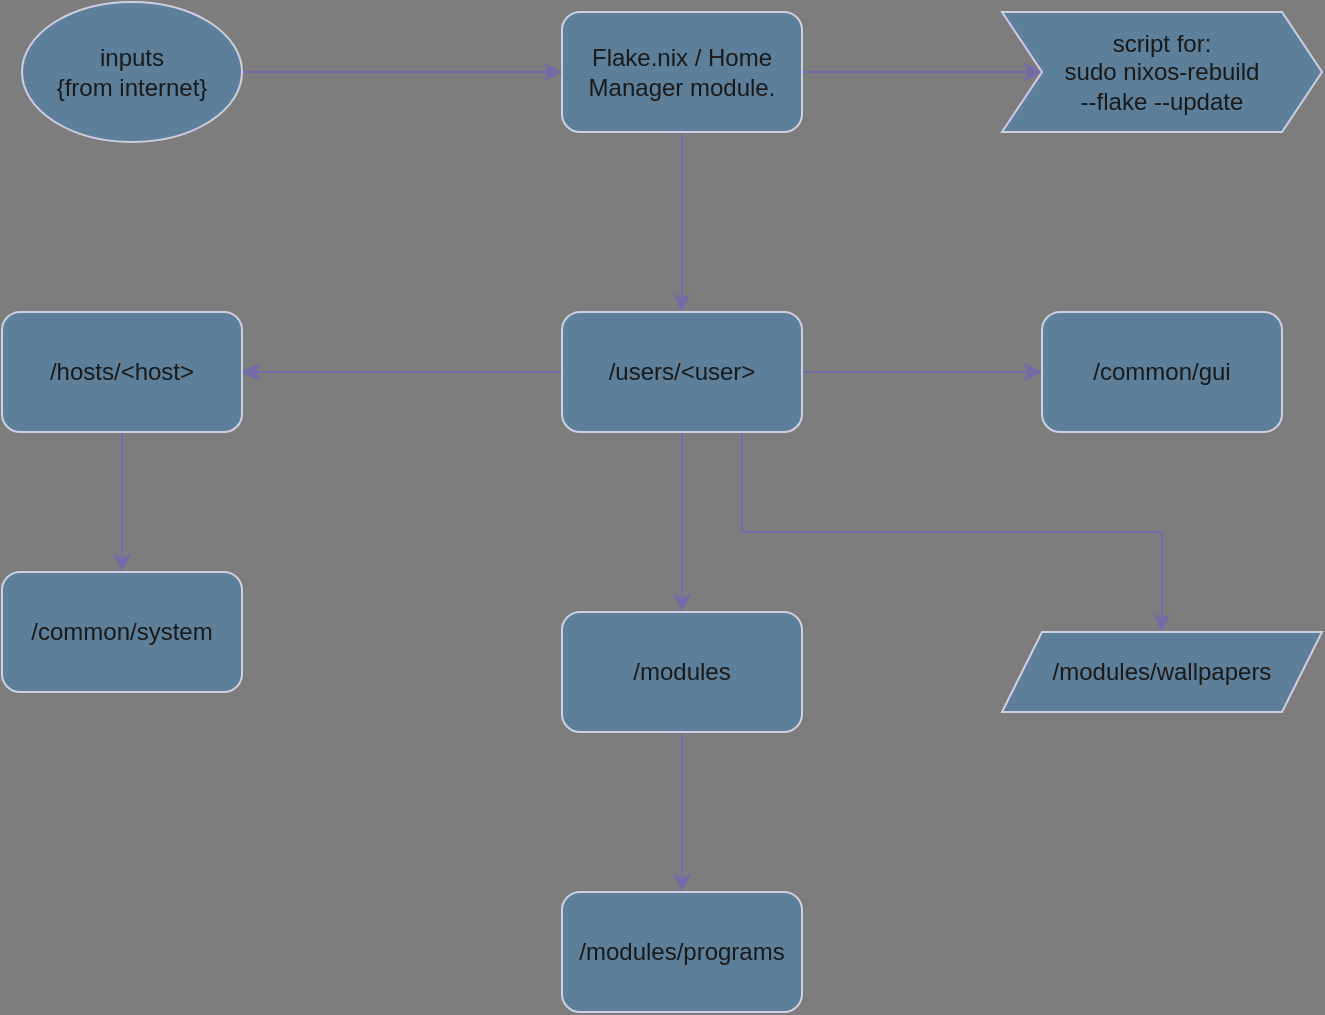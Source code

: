 <mxfile version="26.0.6">
  <diagram name="Page-1" id="JVvLZGwj4mTaaCQ5iZFU">
    <mxGraphModel dx="1027" dy="921" grid="1" gridSize="20" guides="1" tooltips="1" connect="1" arrows="1" fold="1" page="1" pageScale="1" pageWidth="850" pageHeight="1100" background="light-dark(#7D7D7D,#4D4D4D)" math="0" shadow="0">
      <root>
        <mxCell id="0" />
        <mxCell id="1" parent="0" />
        <mxCell id="1ZWAAFY9LWj_6pBdIGMN-3" style="edgeStyle=orthogonalEdgeStyle;rounded=0;orthogonalLoop=1;jettySize=auto;html=1;exitX=0.5;exitY=1;exitDx=0;exitDy=0;labelBackgroundColor=none;strokeColor=#736CA8;fontColor=default;" edge="1" parent="1" source="uszU5f1bQ0AOLVt4XQ8s-1" target="1ZWAAFY9LWj_6pBdIGMN-2">
          <mxGeometry relative="1" as="geometry" />
        </mxCell>
        <mxCell id="1ZWAAFY9LWj_6pBdIGMN-18" style="edgeStyle=orthogonalEdgeStyle;rounded=0;orthogonalLoop=1;jettySize=auto;html=1;exitX=1;exitY=0.5;exitDx=0;exitDy=0;entryX=0;entryY=0.5;entryDx=0;entryDy=0;strokeColor=#736CA8;fontColor=#1A1A1A;" edge="1" parent="1" source="uszU5f1bQ0AOLVt4XQ8s-1" target="1ZWAAFY9LWj_6pBdIGMN-1">
          <mxGeometry relative="1" as="geometry" />
        </mxCell>
        <mxCell id="uszU5f1bQ0AOLVt4XQ8s-1" value="Flake.nix / Home Manager module." style="rounded=1;whiteSpace=wrap;html=1;fillColor=#5D7F99;fontColor=#1A1A1A;strokeColor=#D0CEE2;labelBackgroundColor=none;" parent="1" vertex="1">
          <mxGeometry x="320" y="20" width="120" height="60" as="geometry" />
        </mxCell>
        <mxCell id="1ZWAAFY9LWj_6pBdIGMN-6" style="edgeStyle=orthogonalEdgeStyle;rounded=0;orthogonalLoop=1;jettySize=auto;html=1;exitX=1;exitY=0.5;exitDx=0;exitDy=0;entryX=0;entryY=0.5;entryDx=0;entryDy=0;strokeColor=#736CA8;fontColor=#1A1A1A;" edge="1" parent="1" source="uszU5f1bQ0AOLVt4XQ8s-2" target="uszU5f1bQ0AOLVt4XQ8s-1">
          <mxGeometry relative="1" as="geometry" />
        </mxCell>
        <mxCell id="uszU5f1bQ0AOLVt4XQ8s-2" value="inputs&lt;div&gt;{from internet}&lt;/div&gt;" style="ellipse;whiteSpace=wrap;html=1;fillColor=#5D7F99;labelBackgroundColor=none;strokeColor=#D0CEE2;fontColor=#1A1A1A;" parent="1" vertex="1">
          <mxGeometry x="50" y="15" width="110" height="70" as="geometry" />
        </mxCell>
        <mxCell id="1ZWAAFY9LWj_6pBdIGMN-5" style="edgeStyle=orthogonalEdgeStyle;rounded=0;orthogonalLoop=1;jettySize=auto;html=1;exitX=0.5;exitY=1;exitDx=0;exitDy=0;labelBackgroundColor=none;strokeColor=#736CA8;fontColor=default;" edge="1" parent="1" source="uszU5f1bQ0AOLVt4XQ8s-10" target="uszU5f1bQ0AOLVt4XQ8s-17">
          <mxGeometry relative="1" as="geometry" />
        </mxCell>
        <mxCell id="uszU5f1bQ0AOLVt4XQ8s-10" value="/hosts/&amp;lt;host&amp;gt;" style="rounded=1;whiteSpace=wrap;html=1;fillColor=#5D7F99;fontColor=#1A1A1A;strokeColor=#D0CEE2;labelBackgroundColor=none;" parent="1" vertex="1">
          <mxGeometry x="40" y="170" width="120" height="60" as="geometry" />
        </mxCell>
        <mxCell id="uszU5f1bQ0AOLVt4XQ8s-17" value="/common/system" style="rounded=1;whiteSpace=wrap;html=1;fillColor=#5D7F99;fontColor=#1A1A1A;strokeColor=#D0CEE2;labelBackgroundColor=none;" parent="1" vertex="1">
          <mxGeometry x="40" y="300" width="120" height="60" as="geometry" />
        </mxCell>
        <mxCell id="1ZWAAFY9LWj_6pBdIGMN-1" value="&lt;div&gt;script for:&lt;/div&gt;sudo nixos-rebuild&lt;div&gt;--flake --update&lt;/div&gt;" style="shape=step;perimeter=stepPerimeter;whiteSpace=wrap;html=1;fixedSize=1;fillColor=#5D7F99;fontColor=#1A1A1A;strokeColor=#D0CEE2;labelBackgroundColor=none;" vertex="1" parent="1">
          <mxGeometry x="540" y="20" width="160" height="60" as="geometry" />
        </mxCell>
        <mxCell id="1ZWAAFY9LWj_6pBdIGMN-4" style="edgeStyle=orthogonalEdgeStyle;rounded=0;orthogonalLoop=1;jettySize=auto;html=1;exitX=0;exitY=0.5;exitDx=0;exitDy=0;entryX=1;entryY=0.5;entryDx=0;entryDy=0;labelBackgroundColor=none;strokeColor=#736CA8;fontColor=default;" edge="1" parent="1" source="1ZWAAFY9LWj_6pBdIGMN-2" target="uszU5f1bQ0AOLVt4XQ8s-10">
          <mxGeometry relative="1" as="geometry">
            <mxPoint x="180" y="199.833" as="targetPoint" />
          </mxGeometry>
        </mxCell>
        <mxCell id="1ZWAAFY9LWj_6pBdIGMN-9" style="edgeStyle=orthogonalEdgeStyle;rounded=0;orthogonalLoop=1;jettySize=auto;html=1;exitX=1;exitY=0.5;exitDx=0;exitDy=0;entryX=0;entryY=0.5;entryDx=0;entryDy=0;strokeColor=#736CA8;fontColor=#1A1A1A;" edge="1" parent="1" source="1ZWAAFY9LWj_6pBdIGMN-2" target="1ZWAAFY9LWj_6pBdIGMN-8">
          <mxGeometry relative="1" as="geometry" />
        </mxCell>
        <mxCell id="1ZWAAFY9LWj_6pBdIGMN-11" style="edgeStyle=orthogonalEdgeStyle;rounded=0;orthogonalLoop=1;jettySize=auto;html=1;exitX=0.5;exitY=1;exitDx=0;exitDy=0;entryX=0.5;entryY=0;entryDx=0;entryDy=0;strokeColor=#736CA8;fontColor=#1A1A1A;" edge="1" parent="1" source="1ZWAAFY9LWj_6pBdIGMN-2" target="1ZWAAFY9LWj_6pBdIGMN-10">
          <mxGeometry relative="1" as="geometry" />
        </mxCell>
        <mxCell id="1ZWAAFY9LWj_6pBdIGMN-14" style="edgeStyle=orthogonalEdgeStyle;rounded=0;orthogonalLoop=1;jettySize=auto;html=1;exitX=0.75;exitY=1;exitDx=0;exitDy=0;strokeColor=#736CA8;fontColor=#1A1A1A;entryX=0.5;entryY=0;entryDx=0;entryDy=0;" edge="1" parent="1" source="1ZWAAFY9LWj_6pBdIGMN-2" target="1ZWAAFY9LWj_6pBdIGMN-16">
          <mxGeometry relative="1" as="geometry">
            <mxPoint x="620" y="320" as="targetPoint" />
          </mxGeometry>
        </mxCell>
        <mxCell id="1ZWAAFY9LWj_6pBdIGMN-2" value="/users/&amp;lt;user&amp;gt;" style="rounded=1;whiteSpace=wrap;html=1;fillColor=#5D7F99;fontColor=#1A1A1A;strokeColor=#D0CEE2;labelBackgroundColor=none;" vertex="1" parent="1">
          <mxGeometry x="320" y="170" width="120" height="60" as="geometry" />
        </mxCell>
        <mxCell id="1ZWAAFY9LWj_6pBdIGMN-8" value="/common/gui" style="rounded=1;whiteSpace=wrap;html=1;strokeColor=#D0CEE2;fontColor=#1A1A1A;fillColor=#5D7F99;" vertex="1" parent="1">
          <mxGeometry x="560" y="170" width="120" height="60" as="geometry" />
        </mxCell>
        <mxCell id="1ZWAAFY9LWj_6pBdIGMN-13" style="edgeStyle=orthogonalEdgeStyle;rounded=0;orthogonalLoop=1;jettySize=auto;html=1;exitX=0.5;exitY=1;exitDx=0;exitDy=0;entryX=0.5;entryY=0;entryDx=0;entryDy=0;strokeColor=#736CA8;fontColor=#1A1A1A;" edge="1" parent="1" source="1ZWAAFY9LWj_6pBdIGMN-10" target="1ZWAAFY9LWj_6pBdIGMN-12">
          <mxGeometry relative="1" as="geometry" />
        </mxCell>
        <mxCell id="1ZWAAFY9LWj_6pBdIGMN-10" value="/modules" style="rounded=1;whiteSpace=wrap;html=1;strokeColor=#D0CEE2;fontColor=#1A1A1A;fillColor=#5D7F99;" vertex="1" parent="1">
          <mxGeometry x="320" y="320" width="120" height="60" as="geometry" />
        </mxCell>
        <mxCell id="1ZWAAFY9LWj_6pBdIGMN-12" value="/modules/programs" style="rounded=1;whiteSpace=wrap;html=1;strokeColor=#D0CEE2;fontColor=#1A1A1A;fillColor=#5D7F99;" vertex="1" parent="1">
          <mxGeometry x="320" y="460" width="120" height="60" as="geometry" />
        </mxCell>
        <mxCell id="1ZWAAFY9LWj_6pBdIGMN-16" value="/modules/wallpapers" style="shape=parallelogram;perimeter=parallelogramPerimeter;whiteSpace=wrap;html=1;fixedSize=1;strokeColor=#D0CEE2;fontColor=#1A1A1A;fillColor=#5D7F99;" vertex="1" parent="1">
          <mxGeometry x="540" y="330" width="160" height="40" as="geometry" />
        </mxCell>
      </root>
    </mxGraphModel>
  </diagram>
</mxfile>
